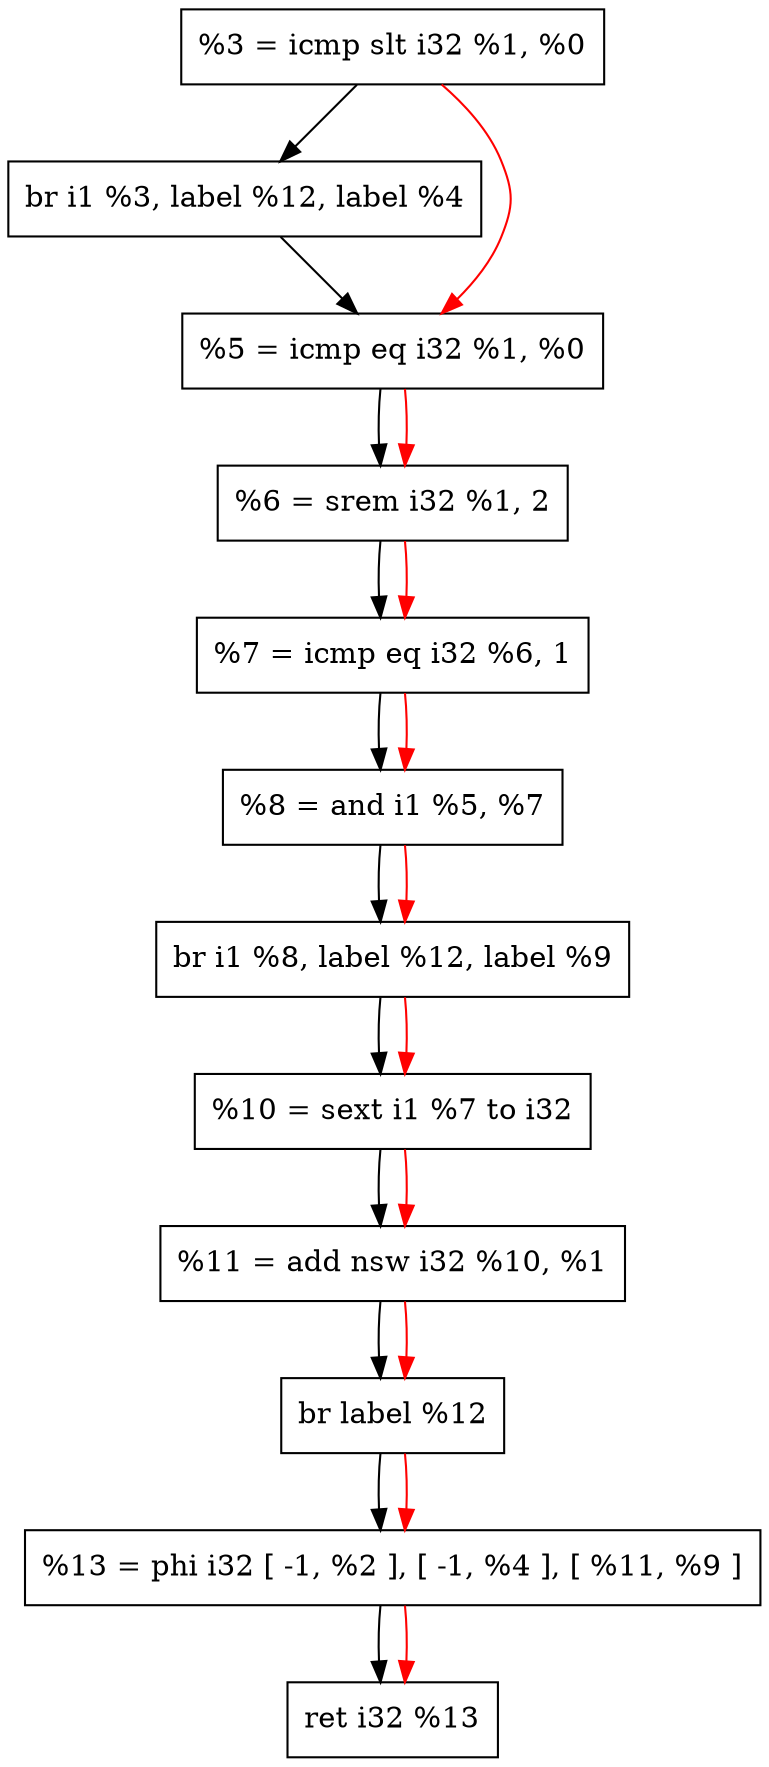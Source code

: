 digraph "DFG for '_Z10choose_numii' function" {
 Node0x7f6a5a8f5010[shape=record, label="  %3 = icmp slt i32 %1, %0"];
 Node0x7f6a5a8f50a0[shape=record, label="  br i1 %3, label %12, label %4"];
 Node0x7f6a5a8f5130[shape=record, label="  %5 = icmp eq i32 %1, %0"];
 Node0x7f6a5a8f51c0[shape=record, label="  %6 = srem i32 %1, 2"];
 Node0x7f6a5a8f5250[shape=record, label="  %7 = icmp eq i32 %6, 1"];
 Node0x7f6a5a8f52e0[shape=record, label="  %8 = and i1 %5, %7"];
 Node0x7f6a5a8f5370[shape=record, label="  br i1 %8, label %12, label %9"];
 Node0x7f6a5a8f5400[shape=record, label="  %10 = sext i1 %7 to i32"];
 Node0x7f6a5a8f5490[shape=record, label="  %11 = add nsw i32 %10, %1"];
 Node0x7f6a5a8f5520[shape=record, label="  br label %12"];
 Node0x7f6a5a8f55b0[shape=record, label="  %13 = phi i32 [ -1, %2 ], [ -1, %4 ], [ %11, %9 ]"];
 Node0x7f6a5a8f5640[shape=record, label="  ret i32 %13"];
 Node0x7f6a5a8f5010 -> Node0x7f6a5a8f50a0
 Node0x7f6a5a8f50a0 -> Node0x7f6a5a8f5130
 Node0x7f6a5a8f5130 -> Node0x7f6a5a8f51c0
 Node0x7f6a5a8f51c0 -> Node0x7f6a5a8f5250
 Node0x7f6a5a8f5250 -> Node0x7f6a5a8f52e0
 Node0x7f6a5a8f52e0 -> Node0x7f6a5a8f5370
 Node0x7f6a5a8f5370 -> Node0x7f6a5a8f5400
 Node0x7f6a5a8f5400 -> Node0x7f6a5a8f5490
 Node0x7f6a5a8f5490 -> Node0x7f6a5a8f5520
 Node0x7f6a5a8f5520 -> Node0x7f6a5a8f55b0
 Node0x7f6a5a8f55b0 -> Node0x7f6a5a8f5640
edge [color=red]
 Node0x7f6a5a8f5010 -> Node0x7f6a5a8f5130
 Node0x7f6a5a8f5130 -> Node0x7f6a5a8f51c0
 Node0x7f6a5a8f51c0 -> Node0x7f6a5a8f5250
 Node0x7f6a5a8f5250 -> Node0x7f6a5a8f52e0
 Node0x7f6a5a8f52e0 -> Node0x7f6a5a8f5370
 Node0x7f6a5a8f5370 -> Node0x7f6a5a8f5400
 Node0x7f6a5a8f5400 -> Node0x7f6a5a8f5490
 Node0x7f6a5a8f5490 -> Node0x7f6a5a8f5520
 Node0x7f6a5a8f5520 -> Node0x7f6a5a8f55b0
 Node0x7f6a5a8f55b0 -> Node0x7f6a5a8f5640
}